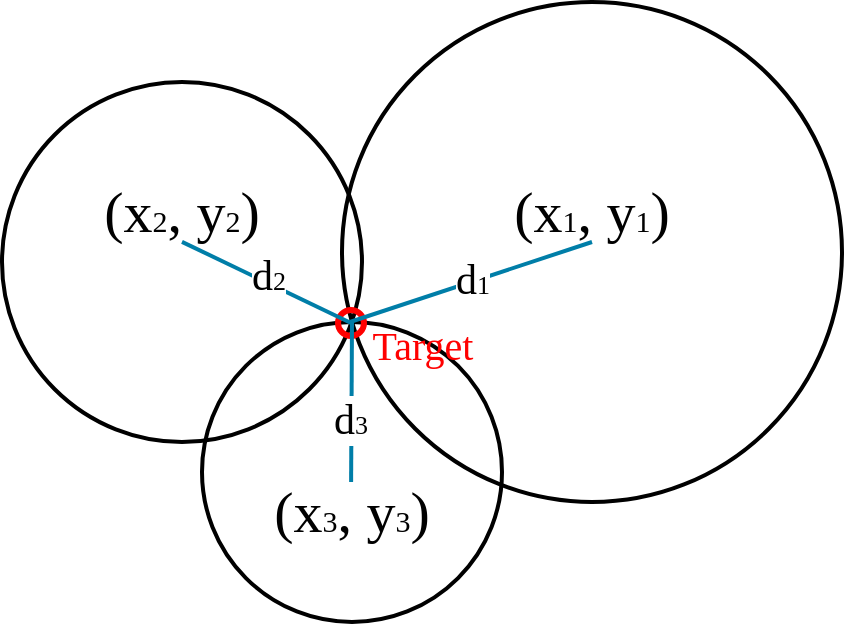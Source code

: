 <mxfile version="27.0.5">
  <diagram name="Pagina-1" id="jNYxETqFtu4Mp3Ktvi_Z">
    <mxGraphModel dx="406" dy="225" grid="1" gridSize="10" guides="1" tooltips="1" connect="1" arrows="1" fold="1" page="1" pageScale="1" pageWidth="1169" pageHeight="1654" math="0" shadow="0">
      <root>
        <mxCell id="0" />
        <mxCell id="1" parent="0" />
        <mxCell id="Og6210OeY6-F-Z8PjsUv-2" value="" style="ellipse;whiteSpace=wrap;html=1;aspect=fixed;fillColor=none;strokeWidth=2;" parent="1" vertex="1">
          <mxGeometry x="70" y="120" width="180" height="180" as="geometry" />
        </mxCell>
        <mxCell id="Og6210OeY6-F-Z8PjsUv-3" value="" style="ellipse;whiteSpace=wrap;html=1;aspect=fixed;fillColor=none;strokeWidth=2;" parent="1" vertex="1">
          <mxGeometry x="170" y="240" width="150" height="150" as="geometry" />
        </mxCell>
        <mxCell id="Og6210OeY6-F-Z8PjsUv-4" value="" style="ellipse;whiteSpace=wrap;html=1;aspect=fixed;fillColor=none;strokeWidth=2;" parent="1" vertex="1">
          <mxGeometry x="240" y="80" width="250" height="250" as="geometry" />
        </mxCell>
        <mxCell id="Og6210OeY6-F-Z8PjsUv-5" value="" style="ellipse;whiteSpace=wrap;html=1;aspect=fixed;strokeWidth=3;fillColor=none;strokeColor=light-dark(#ff0000, #ededed);" parent="1" vertex="1">
          <mxGeometry x="238" y="234" width="13" height="13" as="geometry" />
        </mxCell>
        <mxCell id="Og6210OeY6-F-Z8PjsUv-6" value="" style="endArrow=none;html=1;rounded=0;entryX=0.5;entryY=0.5;entryDx=0;entryDy=0;exitX=0.5;exitY=0.444;exitDx=0;exitDy=0;exitPerimeter=0;entryPerimeter=0;strokeWidth=2;strokeColor=light-dark(#007ea8, #ededed);" parent="1" source="Og6210OeY6-F-Z8PjsUv-2" target="Og6210OeY6-F-Z8PjsUv-5" edge="1">
          <mxGeometry width="50" height="50" relative="1" as="geometry">
            <mxPoint x="130" y="230" as="sourcePoint" />
            <mxPoint x="180" y="180" as="targetPoint" />
          </mxGeometry>
        </mxCell>
        <mxCell id="Og6210OeY6-F-Z8PjsUv-12" value="&lt;font&gt;d&lt;/font&gt;&lt;font style=&quot;font-size: 13px;&quot;&gt;2&lt;/font&gt;" style="edgeLabel;html=1;align=center;verticalAlign=middle;resizable=0;points=[];fontFamily=DIN Alternate;fontSize=21;" parent="Og6210OeY6-F-Z8PjsUv-6" vertex="1" connectable="0">
          <mxGeometry x="-0.029" y="3" relative="1" as="geometry">
            <mxPoint as="offset" />
          </mxGeometry>
        </mxCell>
        <mxCell id="Og6210OeY6-F-Z8PjsUv-7" value="" style="endArrow=none;html=1;rounded=0;strokeWidth=2;strokeColor=light-dark(#007ea8, #ededed);entryX=0.154;entryY=0.462;entryDx=0;entryDy=0;entryPerimeter=0;startSize=6;jumpSize=6;endSize=6;" parent="1" edge="1">
          <mxGeometry width="50" height="50" relative="1" as="geometry">
            <mxPoint x="365" y="200" as="sourcePoint" />
            <mxPoint x="244.002" y="239.996" as="targetPoint" />
          </mxGeometry>
        </mxCell>
        <mxCell id="Og6210OeY6-F-Z8PjsUv-13" value="&lt;font style=&quot;&quot;&gt;&lt;font style=&quot;font-size: 21px;&quot;&gt;d&lt;/font&gt;&lt;font style=&quot;font-size: 13px;&quot;&gt;1&lt;/font&gt;&lt;/font&gt;" style="edgeLabel;html=1;align=center;verticalAlign=middle;resizable=0;points=[];fontFamily=DIN Alternate;" parent="Og6210OeY6-F-Z8PjsUv-7" vertex="1" connectable="0">
          <mxGeometry x="-0.003" y="-1" relative="1" as="geometry">
            <mxPoint as="offset" />
          </mxGeometry>
        </mxCell>
        <mxCell id="Og6210OeY6-F-Z8PjsUv-8" value="" style="endArrow=none;html=1;rounded=0;entryX=0.497;entryY=0.533;entryDx=0;entryDy=0;entryPerimeter=0;strokeWidth=2;strokeColor=light-dark(#007ea8, #ededed);" parent="1" target="Og6210OeY6-F-Z8PjsUv-3" edge="1">
          <mxGeometry width="50" height="50" relative="1" as="geometry">
            <mxPoint x="245" y="240" as="sourcePoint" />
            <mxPoint x="287.5" y="335.5" as="targetPoint" />
          </mxGeometry>
        </mxCell>
        <mxCell id="Og6210OeY6-F-Z8PjsUv-14" value="&lt;font style=&quot;&quot;&gt;&lt;font style=&quot;font-size: 21px;&quot;&gt;d&lt;/font&gt;&lt;font style=&quot;font-size: 13px;&quot;&gt;3&lt;/font&gt;&lt;/font&gt;" style="edgeLabel;html=1;align=center;verticalAlign=middle;resizable=0;points=[];fontFamily=DIN Alternate;" parent="Og6210OeY6-F-Z8PjsUv-8" vertex="1" connectable="0">
          <mxGeometry x="0.211" y="-1" relative="1" as="geometry">
            <mxPoint as="offset" />
          </mxGeometry>
        </mxCell>
        <mxCell id="Og6210OeY6-F-Z8PjsUv-9" value="&lt;font&gt;&lt;span&gt;(x&lt;/span&gt;&lt;font style=&quot;font-size: 15px;&quot;&gt;2&lt;/font&gt;&lt;span&gt;, y&lt;/span&gt;&lt;font style=&quot;font-size: 15px;&quot;&gt;2&lt;/font&gt;&lt;span&gt;)&lt;/span&gt;&lt;/font&gt;" style="text;html=1;align=center;verticalAlign=middle;whiteSpace=wrap;rounded=0;fontFamily=DIN Alternate;fontSize=29;" parent="1" vertex="1">
          <mxGeometry x="110" y="170" width="100" height="30" as="geometry" />
        </mxCell>
        <mxCell id="Og6210OeY6-F-Z8PjsUv-10" value="&lt;font&gt;&lt;span&gt;(x&lt;/span&gt;&lt;font style=&quot;font-size: 15px;&quot;&gt;1&lt;/font&gt;&lt;span&gt;, y&lt;/span&gt;&lt;font style=&quot;font-size: 15px;&quot;&gt;1&lt;/font&gt;&lt;span&gt;)&lt;/span&gt;&lt;/font&gt;" style="text;html=1;align=center;verticalAlign=middle;whiteSpace=wrap;rounded=0;fontFamily=DIN Alternate;fontSize=29;" parent="1" vertex="1">
          <mxGeometry x="310" y="170" width="110" height="30" as="geometry" />
        </mxCell>
        <mxCell id="Og6210OeY6-F-Z8PjsUv-11" value="&lt;font&gt;&lt;span&gt;(x&lt;/span&gt;&lt;font style=&quot;font-size: 15px;&quot;&gt;3&lt;/font&gt;&lt;span&gt;, y&lt;/span&gt;&lt;font style=&quot;font-size: 15px;&quot;&gt;3&lt;/font&gt;&lt;span&gt;)&lt;/span&gt;&lt;/font&gt;" style="text;html=1;align=center;verticalAlign=middle;whiteSpace=wrap;rounded=0;fontFamily=DIN Alternate;fontSize=29;" parent="1" vertex="1">
          <mxGeometry x="190" y="320" width="110" height="30" as="geometry" />
        </mxCell>
        <mxCell id="Og6210OeY6-F-Z8PjsUv-15" value="Target" style="text;html=1;align=center;verticalAlign=middle;whiteSpace=wrap;rounded=0;fontSize=20;fontColor=light-dark(#ff0000, #ededed);fontFamily=DIN Alternate;" parent="1" vertex="1">
          <mxGeometry x="253" y="239" width="55" height="24.5" as="geometry" />
        </mxCell>
      </root>
    </mxGraphModel>
  </diagram>
</mxfile>
